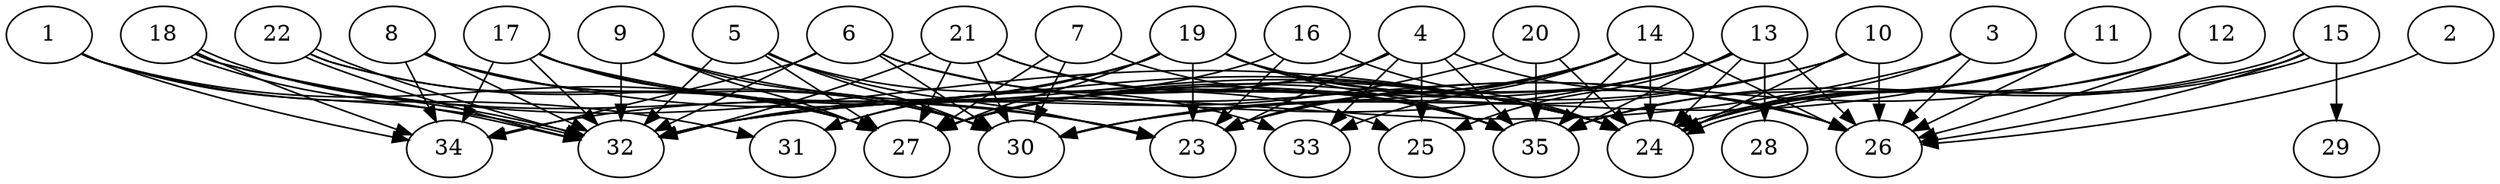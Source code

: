 // DAG automatically generated by daggen at Thu Oct  3 14:05:37 2019
// ./daggen --dot -n 35 --ccr 0.4 --fat 0.9 --regular 0.7 --density 0.7 --mindata 5242880 --maxdata 52428800 
digraph G {
  1 [size="124203520", alpha="0.18", expect_size="49681408"] 
  1 -> 27 [size ="49681408"]
  1 -> 31 [size ="49681408"]
  1 -> 32 [size ="49681408"]
  1 -> 34 [size ="49681408"]
  2 [size="128481280", alpha="0.12", expect_size="51392512"] 
  2 -> 26 [size ="51392512"]
  3 [size="80043520", alpha="0.00", expect_size="32017408"] 
  3 -> 24 [size ="32017408"]
  3 -> 26 [size ="32017408"]
  3 -> 32 [size ="32017408"]
  4 [size="26275840", alpha="0.13", expect_size="10510336"] 
  4 -> 23 [size ="10510336"]
  4 -> 25 [size ="10510336"]
  4 -> 26 [size ="10510336"]
  4 -> 27 [size ="10510336"]
  4 -> 31 [size ="10510336"]
  4 -> 33 [size ="10510336"]
  4 -> 35 [size ="10510336"]
  5 [size="103994880", alpha="0.04", expect_size="41597952"] 
  5 -> 23 [size ="41597952"]
  5 -> 27 [size ="41597952"]
  5 -> 30 [size ="41597952"]
  5 -> 32 [size ="41597952"]
  5 -> 33 [size ="41597952"]
  6 [size="119121920", alpha="0.04", expect_size="47648768"] 
  6 -> 26 [size ="47648768"]
  6 -> 30 [size ="47648768"]
  6 -> 32 [size ="47648768"]
  6 -> 34 [size ="47648768"]
  6 -> 35 [size ="47648768"]
  7 [size="88271360", alpha="0.05", expect_size="35308544"] 
  7 -> 27 [size ="35308544"]
  7 -> 30 [size ="35308544"]
  7 -> 35 [size ="35308544"]
  8 [size="119116800", alpha="0.18", expect_size="47646720"] 
  8 -> 24 [size ="47646720"]
  8 -> 27 [size ="47646720"]
  8 -> 30 [size ="47646720"]
  8 -> 32 [size ="47646720"]
  8 -> 34 [size ="47646720"]
  9 [size="59028480", alpha="0.18", expect_size="23611392"] 
  9 -> 24 [size ="23611392"]
  9 -> 27 [size ="23611392"]
  9 -> 30 [size ="23611392"]
  9 -> 32 [size ="23611392"]
  10 [size="105336320", alpha="0.06", expect_size="42134528"] 
  10 -> 24 [size ="42134528"]
  10 -> 26 [size ="42134528"]
  10 -> 27 [size ="42134528"]
  10 -> 30 [size ="42134528"]
  11 [size="76313600", alpha="0.14", expect_size="30525440"] 
  11 -> 24 [size ="30525440"]
  11 -> 26 [size ="30525440"]
  11 -> 30 [size ="30525440"]
  11 -> 35 [size ="30525440"]
  12 [size="65707520", alpha="0.17", expect_size="26283008"] 
  12 -> 23 [size ="26283008"]
  12 -> 24 [size ="26283008"]
  12 -> 26 [size ="26283008"]
  13 [size="17282560", alpha="0.10", expect_size="6913024"] 
  13 -> 23 [size ="6913024"]
  13 -> 24 [size ="6913024"]
  13 -> 25 [size ="6913024"]
  13 -> 26 [size ="6913024"]
  13 -> 27 [size ="6913024"]
  13 -> 28 [size ="6913024"]
  13 -> 32 [size ="6913024"]
  13 -> 35 [size ="6913024"]
  14 [size="18449920", alpha="0.15", expect_size="7379968"] 
  14 -> 23 [size ="7379968"]
  14 -> 24 [size ="7379968"]
  14 -> 26 [size ="7379968"]
  14 -> 27 [size ="7379968"]
  14 -> 30 [size ="7379968"]
  14 -> 33 [size ="7379968"]
  14 -> 35 [size ="7379968"]
  15 [size="92436480", alpha="0.11", expect_size="36974592"] 
  15 -> 24 [size ="36974592"]
  15 -> 24 [size ="36974592"]
  15 -> 26 [size ="36974592"]
  15 -> 29 [size ="36974592"]
  15 -> 35 [size ="36974592"]
  16 [size="118799360", alpha="0.17", expect_size="47519744"] 
  16 -> 23 [size ="47519744"]
  16 -> 24 [size ="47519744"]
  16 -> 31 [size ="47519744"]
  17 [size="22745600", alpha="0.17", expect_size="9098240"] 
  17 -> 23 [size ="9098240"]
  17 -> 24 [size ="9098240"]
  17 -> 27 [size ="9098240"]
  17 -> 32 [size ="9098240"]
  17 -> 34 [size ="9098240"]
  18 [size="49914880", alpha="0.18", expect_size="19965952"] 
  18 -> 23 [size ="19965952"]
  18 -> 24 [size ="19965952"]
  18 -> 32 [size ="19965952"]
  18 -> 32 [size ="19965952"]
  18 -> 34 [size ="19965952"]
  19 [size="40519680", alpha="0.12", expect_size="16207872"] 
  19 -> 23 [size ="16207872"]
  19 -> 24 [size ="16207872"]
  19 -> 26 [size ="16207872"]
  19 -> 27 [size ="16207872"]
  19 -> 32 [size ="16207872"]
  19 -> 34 [size ="16207872"]
  19 -> 35 [size ="16207872"]
  20 [size="31157760", alpha="0.09", expect_size="12463104"] 
  20 -> 24 [size ="12463104"]
  20 -> 32 [size ="12463104"]
  20 -> 35 [size ="12463104"]
  21 [size="69386240", alpha="0.05", expect_size="27754496"] 
  21 -> 25 [size ="27754496"]
  21 -> 27 [size ="27754496"]
  21 -> 30 [size ="27754496"]
  21 -> 32 [size ="27754496"]
  21 -> 35 [size ="27754496"]
  22 [size="34974720", alpha="0.01", expect_size="13989888"] 
  22 -> 27 [size ="13989888"]
  22 -> 30 [size ="13989888"]
  22 -> 32 [size ="13989888"]
  22 -> 32 [size ="13989888"]
  23 [size="17080320", alpha="0.07", expect_size="6832128"] 
  24 [size="73405440", alpha="0.16", expect_size="29362176"] 
  25 [size="45721600", alpha="0.01", expect_size="18288640"] 
  26 [size="109465600", alpha="0.03", expect_size="43786240"] 
  27 [size="94446080", alpha="0.18", expect_size="37778432"] 
  28 [size="74286080", alpha="0.11", expect_size="29714432"] 
  29 [size="63644160", alpha="0.12", expect_size="25457664"] 
  30 [size="19069440", alpha="0.08", expect_size="7627776"] 
  31 [size="74490880", alpha="0.15", expect_size="29796352"] 
  32 [size="105075200", alpha="0.11", expect_size="42030080"] 
  33 [size="108234240", alpha="0.08", expect_size="43293696"] 
  34 [size="32936960", alpha="0.06", expect_size="13174784"] 
  35 [size="128289280", alpha="0.17", expect_size="51315712"] 
}
